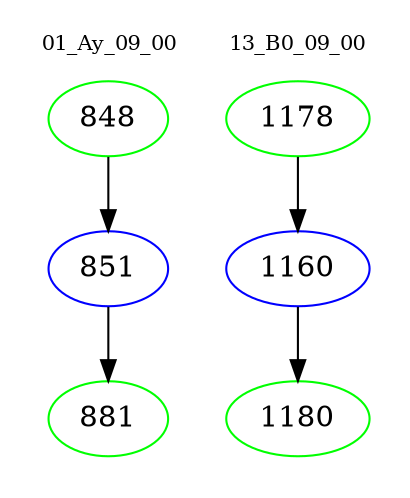 digraph{
subgraph cluster_0 {
color = white
label = "01_Ay_09_00";
fontsize=10;
T0_848 [label="848", color="green"]
T0_848 -> T0_851 [color="black"]
T0_851 [label="851", color="blue"]
T0_851 -> T0_881 [color="black"]
T0_881 [label="881", color="green"]
}
subgraph cluster_1 {
color = white
label = "13_B0_09_00";
fontsize=10;
T1_1178 [label="1178", color="green"]
T1_1178 -> T1_1160 [color="black"]
T1_1160 [label="1160", color="blue"]
T1_1160 -> T1_1180 [color="black"]
T1_1180 [label="1180", color="green"]
}
}
